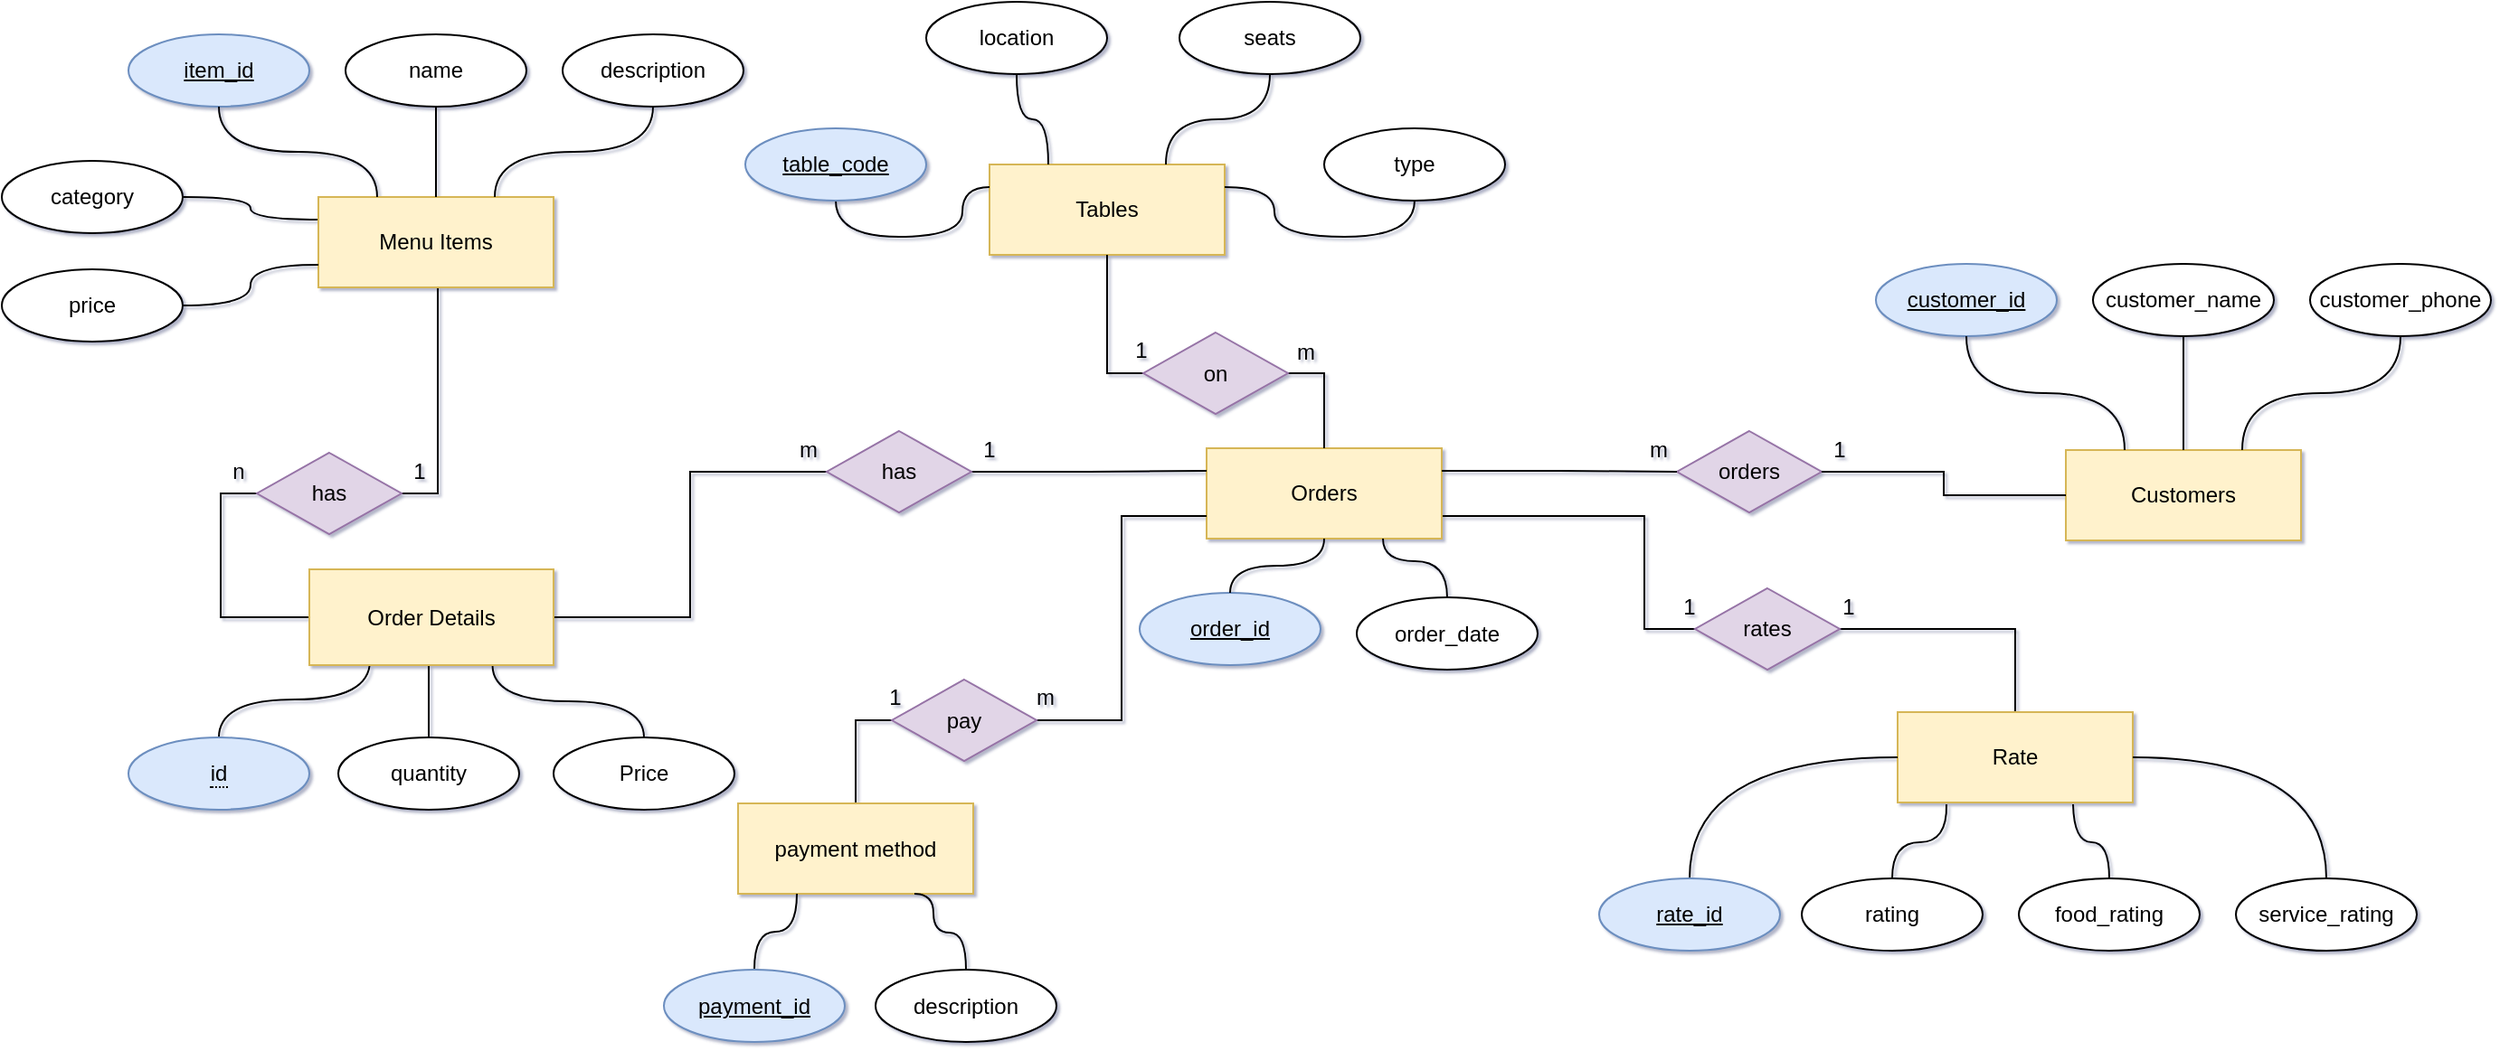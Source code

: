 <mxfile version="24.2.5" type="github">
  <diagram name="Page-1" id="CKj48DAWiWCRyITGraYO">
    <mxGraphModel dx="1434" dy="780" grid="1" gridSize="10" guides="1" tooltips="1" connect="1" arrows="1" fold="1" page="1" pageScale="1" pageWidth="1500" pageHeight="800" math="0" shadow="1">
      <root>
        <mxCell id="0" />
        <mxCell id="1" parent="0" />
        <mxCell id="1pBHq02dKkBtK17RjuQz-1" value="Customers" style="whiteSpace=wrap;html=1;align=center;fillColor=#fff2cc;strokeColor=#d6b656;" parent="1" vertex="1">
          <mxGeometry x="1176" y="394" width="130" height="50" as="geometry" />
        </mxCell>
        <mxCell id="1pBHq02dKkBtK17RjuQz-2" value="customer_id" style="ellipse;whiteSpace=wrap;html=1;align=center;fontStyle=4;fillColor=#dae8fc;strokeColor=#6c8ebf;" parent="1" vertex="1">
          <mxGeometry x="1071" y="291" width="100" height="40" as="geometry" />
        </mxCell>
        <mxCell id="1pBHq02dKkBtK17RjuQz-3" value="customer_name" style="ellipse;whiteSpace=wrap;html=1;align=center;" parent="1" vertex="1">
          <mxGeometry x="1191" y="291" width="100" height="40" as="geometry" />
        </mxCell>
        <mxCell id="1pBHq02dKkBtK17RjuQz-4" value="customer_phone" style="ellipse;whiteSpace=wrap;html=1;align=center;" parent="1" vertex="1">
          <mxGeometry x="1311" y="291" width="100" height="40" as="geometry" />
        </mxCell>
        <mxCell id="1pBHq02dKkBtK17RjuQz-6" value="" style="endArrow=none;html=1;rounded=0;exitX=0.5;exitY=1;exitDx=0;exitDy=0;entryX=0.25;entryY=0;entryDx=0;entryDy=0;edgeStyle=orthogonalEdgeStyle;curved=1;" parent="1" source="1pBHq02dKkBtK17RjuQz-2" target="1pBHq02dKkBtK17RjuQz-1" edge="1">
          <mxGeometry width="50" height="50" relative="1" as="geometry">
            <mxPoint x="1201" y="441" as="sourcePoint" />
            <mxPoint x="1251" y="391" as="targetPoint" />
          </mxGeometry>
        </mxCell>
        <mxCell id="1pBHq02dKkBtK17RjuQz-7" value="" style="endArrow=none;html=1;rounded=0;exitX=0.5;exitY=1;exitDx=0;exitDy=0;entryX=0.5;entryY=0;entryDx=0;entryDy=0;edgeStyle=orthogonalEdgeStyle;curved=1;" parent="1" source="1pBHq02dKkBtK17RjuQz-3" target="1pBHq02dKkBtK17RjuQz-1" edge="1">
          <mxGeometry width="50" height="50" relative="1" as="geometry">
            <mxPoint x="1201" y="441" as="sourcePoint" />
            <mxPoint x="1251" y="391" as="targetPoint" />
          </mxGeometry>
        </mxCell>
        <mxCell id="1pBHq02dKkBtK17RjuQz-8" value="" style="endArrow=none;html=1;rounded=0;exitX=0.5;exitY=1;exitDx=0;exitDy=0;entryX=0.75;entryY=0;entryDx=0;entryDy=0;edgeStyle=orthogonalEdgeStyle;curved=1;" parent="1" source="1pBHq02dKkBtK17RjuQz-4" target="1pBHq02dKkBtK17RjuQz-1" edge="1">
          <mxGeometry width="50" height="50" relative="1" as="geometry">
            <mxPoint x="1201" y="441" as="sourcePoint" />
            <mxPoint x="1251" y="391" as="targetPoint" />
          </mxGeometry>
        </mxCell>
        <mxCell id="Eqx65Gs6gH6JzsVylJfH-11" style="edgeStyle=orthogonalEdgeStyle;rounded=0;orthogonalLoop=1;jettySize=auto;html=1;exitX=1;exitY=0.75;exitDx=0;exitDy=0;entryX=0;entryY=0.5;entryDx=0;entryDy=0;endArrow=none;endFill=0;" parent="1" source="1pBHq02dKkBtK17RjuQz-9" target="Eqx65Gs6gH6JzsVylJfH-9" edge="1">
          <mxGeometry relative="1" as="geometry">
            <Array as="points">
              <mxPoint x="943" y="431" />
              <mxPoint x="943" y="493" />
            </Array>
          </mxGeometry>
        </mxCell>
        <mxCell id="1pBHq02dKkBtK17RjuQz-9" value="Orders" style="whiteSpace=wrap;html=1;align=center;fillColor=#fff2cc;strokeColor=#d6b656;" parent="1" vertex="1">
          <mxGeometry x="701" y="393" width="130" height="50" as="geometry" />
        </mxCell>
        <mxCell id="1pBHq02dKkBtK17RjuQz-11" value="&lt;u&gt;order_id&lt;/u&gt;" style="ellipse;whiteSpace=wrap;html=1;align=center;fillColor=#dae8fc;strokeColor=#6c8ebf;" parent="1" vertex="1">
          <mxGeometry x="664" y="473" width="100" height="40" as="geometry" />
        </mxCell>
        <mxCell id="1pBHq02dKkBtK17RjuQz-14" value="" style="endArrow=none;html=1;rounded=0;exitX=0.5;exitY=0;exitDx=0;exitDy=0;entryX=0.5;entryY=1;entryDx=0;entryDy=0;edgeStyle=orthogonalEdgeStyle;curved=1;" parent="1" source="1pBHq02dKkBtK17RjuQz-11" target="1pBHq02dKkBtK17RjuQz-9" edge="1">
          <mxGeometry width="50" height="50" relative="1" as="geometry">
            <mxPoint x="726" y="453" as="sourcePoint" />
            <mxPoint x="776" y="403" as="targetPoint" />
          </mxGeometry>
        </mxCell>
        <mxCell id="1pBHq02dKkBtK17RjuQz-16" value="orders" style="shape=rhombus;perimeter=rhombusPerimeter;whiteSpace=wrap;html=1;align=center;fillColor=#e1d5e7;strokeColor=#9673a6;" parent="1" vertex="1">
          <mxGeometry x="961" y="383.5" width="80" height="45" as="geometry" />
        </mxCell>
        <mxCell id="1pBHq02dKkBtK17RjuQz-17" value="" style="endArrow=none;html=1;rounded=0;exitX=1;exitY=0.25;exitDx=0;exitDy=0;entryX=0;entryY=0.5;entryDx=0;entryDy=0;edgeStyle=orthogonalEdgeStyle;" parent="1" source="1pBHq02dKkBtK17RjuQz-9" target="1pBHq02dKkBtK17RjuQz-16" edge="1">
          <mxGeometry relative="1" as="geometry">
            <mxPoint x="921" y="403" as="sourcePoint" />
            <mxPoint x="1081" y="403" as="targetPoint" />
          </mxGeometry>
        </mxCell>
        <mxCell id="1pBHq02dKkBtK17RjuQz-18" value="" style="endArrow=none;html=1;rounded=0;entryX=0;entryY=0.5;entryDx=0;entryDy=0;exitX=1;exitY=0.5;exitDx=0;exitDy=0;edgeStyle=orthogonalEdgeStyle;" parent="1" source="1pBHq02dKkBtK17RjuQz-16" target="1pBHq02dKkBtK17RjuQz-1" edge="1">
          <mxGeometry relative="1" as="geometry">
            <mxPoint x="921" y="391" as="sourcePoint" />
            <mxPoint x="1081" y="391" as="targetPoint" />
          </mxGeometry>
        </mxCell>
        <mxCell id="1pBHq02dKkBtK17RjuQz-19" value="1" style="text;html=1;strokeColor=none;fillColor=none;align=center;verticalAlign=middle;whiteSpace=wrap;rounded=0;" parent="1" vertex="1">
          <mxGeometry x="1041" y="383.5" width="20" height="20" as="geometry" />
        </mxCell>
        <mxCell id="1pBHq02dKkBtK17RjuQz-22" value="m" style="text;html=1;strokeColor=none;fillColor=none;align=center;verticalAlign=middle;whiteSpace=wrap;rounded=0;" parent="1" vertex="1">
          <mxGeometry x="941" y="383.5" width="20" height="20" as="geometry" />
        </mxCell>
        <mxCell id="1pBHq02dKkBtK17RjuQz-91" style="edgeStyle=orthogonalEdgeStyle;rounded=0;orthogonalLoop=1;jettySize=auto;html=1;entryX=0;entryY=0.5;entryDx=0;entryDy=0;endArrow=none;endFill=0;exitX=0;exitY=0.5;exitDx=0;exitDy=0;" parent="1" source="1pBHq02dKkBtK17RjuQz-92" target="1pBHq02dKkBtK17RjuQz-44" edge="1">
          <mxGeometry relative="1" as="geometry">
            <mxPoint x="181" y="483" as="sourcePoint" />
          </mxGeometry>
        </mxCell>
        <mxCell id="1pBHq02dKkBtK17RjuQz-89" style="edgeStyle=orthogonalEdgeStyle;rounded=0;orthogonalLoop=1;jettySize=auto;html=1;exitX=0.5;exitY=0;exitDx=0;exitDy=0;entryX=0.25;entryY=1;entryDx=0;entryDy=0;curved=1;endArrow=none;endFill=0;" parent="1" source="1pBHq02dKkBtK17RjuQz-93" edge="1">
          <mxGeometry relative="1" as="geometry">
            <mxPoint x="151" y="549" as="sourcePoint" />
            <mxPoint x="238.5" y="510" as="targetPoint" />
          </mxGeometry>
        </mxCell>
        <mxCell id="1pBHq02dKkBtK17RjuQz-88" style="edgeStyle=orthogonalEdgeStyle;rounded=0;orthogonalLoop=1;jettySize=auto;html=1;exitX=0.5;exitY=0;exitDx=0;exitDy=0;entryX=0.5;entryY=1;entryDx=0;entryDy=0;endArrow=none;endFill=0;" parent="1" source="1pBHq02dKkBtK17RjuQz-26" edge="1">
          <mxGeometry relative="1" as="geometry">
            <mxPoint x="271" y="510" as="targetPoint" />
          </mxGeometry>
        </mxCell>
        <mxCell id="1pBHq02dKkBtK17RjuQz-26" value="quantity" style="ellipse;whiteSpace=wrap;html=1;align=center;" parent="1" vertex="1">
          <mxGeometry x="221" y="553" width="100" height="40" as="geometry" />
        </mxCell>
        <mxCell id="1pBHq02dKkBtK17RjuQz-35" style="edgeStyle=orthogonalEdgeStyle;rounded=0;orthogonalLoop=1;jettySize=auto;html=1;exitX=1;exitY=0.5;exitDx=0;exitDy=0;entryX=0;entryY=0.25;entryDx=0;entryDy=0;endArrow=none;endFill=0;" parent="1" source="1pBHq02dKkBtK17RjuQz-31" target="1pBHq02dKkBtK17RjuQz-9" edge="1">
          <mxGeometry relative="1" as="geometry">
            <mxPoint x="621" y="418.19" as="targetPoint" />
          </mxGeometry>
        </mxCell>
        <mxCell id="1pBHq02dKkBtK17RjuQz-36" style="edgeStyle=orthogonalEdgeStyle;rounded=0;orthogonalLoop=1;jettySize=auto;html=1;exitX=0;exitY=0.5;exitDx=0;exitDy=0;endArrow=none;endFill=0;entryX=1;entryY=0.5;entryDx=0;entryDy=0;" parent="1" source="1pBHq02dKkBtK17RjuQz-31" target="1pBHq02dKkBtK17RjuQz-92" edge="1">
          <mxGeometry relative="1" as="geometry">
            <mxPoint x="361" y="473" as="targetPoint" />
          </mxGeometry>
        </mxCell>
        <mxCell id="1pBHq02dKkBtK17RjuQz-31" value="has" style="shape=rhombus;perimeter=rhombusPerimeter;whiteSpace=wrap;html=1;align=center;fillColor=#e1d5e7;strokeColor=#9673a6;" parent="1" vertex="1">
          <mxGeometry x="491" y="383.5" width="80" height="45" as="geometry" />
        </mxCell>
        <mxCell id="1pBHq02dKkBtK17RjuQz-32" value="1" style="text;html=1;strokeColor=none;fillColor=none;align=center;verticalAlign=middle;whiteSpace=wrap;rounded=0;" parent="1" vertex="1">
          <mxGeometry x="571" y="383.5" width="20" height="20" as="geometry" />
        </mxCell>
        <mxCell id="1pBHq02dKkBtK17RjuQz-33" value="m" style="text;html=1;strokeColor=none;fillColor=none;align=center;verticalAlign=middle;whiteSpace=wrap;rounded=0;" parent="1" vertex="1">
          <mxGeometry x="471" y="383.5" width="20" height="20" as="geometry" />
        </mxCell>
        <mxCell id="OrRnSGX2ShkKy7RaUKmp-2" style="edgeStyle=orthogonalEdgeStyle;rounded=0;orthogonalLoop=1;jettySize=auto;html=1;exitX=0.5;exitY=0;exitDx=0;exitDy=0;entryX=0.75;entryY=1;entryDx=0;entryDy=0;curved=1;endArrow=none;endFill=0;" parent="1" source="1pBHq02dKkBtK17RjuQz-34" target="1pBHq02dKkBtK17RjuQz-92" edge="1">
          <mxGeometry relative="1" as="geometry" />
        </mxCell>
        <mxCell id="1pBHq02dKkBtK17RjuQz-34" value="Price" style="ellipse;whiteSpace=wrap;html=1;align=center;" parent="1" vertex="1">
          <mxGeometry x="340" y="553" width="100" height="40" as="geometry" />
        </mxCell>
        <mxCell id="1pBHq02dKkBtK17RjuQz-55" style="edgeStyle=orthogonalEdgeStyle;rounded=0;orthogonalLoop=1;jettySize=auto;html=1;exitX=0;exitY=0.25;exitDx=0;exitDy=0;entryX=1;entryY=0.5;entryDx=0;entryDy=0;curved=1;endArrow=none;endFill=0;" parent="1" source="1pBHq02dKkBtK17RjuQz-37" target="1pBHq02dKkBtK17RjuQz-51" edge="1">
          <mxGeometry relative="1" as="geometry" />
        </mxCell>
        <mxCell id="1pBHq02dKkBtK17RjuQz-90" style="edgeStyle=orthogonalEdgeStyle;rounded=0;orthogonalLoop=1;jettySize=auto;html=1;exitX=0.5;exitY=1;exitDx=0;exitDy=0;entryX=1;entryY=0.5;entryDx=0;entryDy=0;endArrow=none;endFill=0;" parent="1" source="1pBHq02dKkBtK17RjuQz-37" target="1pBHq02dKkBtK17RjuQz-44" edge="1">
          <mxGeometry relative="1" as="geometry">
            <Array as="points">
              <mxPoint x="246" y="304" />
              <mxPoint x="276" y="304" />
              <mxPoint x="276" y="418" />
            </Array>
          </mxGeometry>
        </mxCell>
        <mxCell id="1pBHq02dKkBtK17RjuQz-37" value="Menu Items" style="whiteSpace=wrap;html=1;align=center;fillColor=#fff2cc;strokeColor=#d6b656;" parent="1" vertex="1">
          <mxGeometry x="210" y="254" width="130" height="50" as="geometry" />
        </mxCell>
        <mxCell id="1pBHq02dKkBtK17RjuQz-38" value="item_id" style="ellipse;whiteSpace=wrap;html=1;align=center;fontStyle=4;fillColor=#dae8fc;strokeColor=#6c8ebf;" parent="1" vertex="1">
          <mxGeometry x="105" y="164" width="100" height="40" as="geometry" />
        </mxCell>
        <mxCell id="1pBHq02dKkBtK17RjuQz-39" value="name" style="ellipse;whiteSpace=wrap;html=1;align=center;" parent="1" vertex="1">
          <mxGeometry x="225" y="164" width="100" height="40" as="geometry" />
        </mxCell>
        <mxCell id="1pBHq02dKkBtK17RjuQz-40" value="" style="endArrow=none;html=1;rounded=0;exitX=0.5;exitY=1;exitDx=0;exitDy=0;entryX=0.25;entryY=0;entryDx=0;entryDy=0;edgeStyle=orthogonalEdgeStyle;curved=1;" parent="1" source="1pBHq02dKkBtK17RjuQz-38" target="1pBHq02dKkBtK17RjuQz-37" edge="1">
          <mxGeometry width="50" height="50" relative="1" as="geometry">
            <mxPoint x="235" y="314" as="sourcePoint" />
            <mxPoint x="285" y="264" as="targetPoint" />
          </mxGeometry>
        </mxCell>
        <mxCell id="1pBHq02dKkBtK17RjuQz-41" value="" style="endArrow=none;html=1;rounded=0;exitX=0.5;exitY=1;exitDx=0;exitDy=0;entryX=0.5;entryY=0;entryDx=0;entryDy=0;edgeStyle=orthogonalEdgeStyle;curved=1;" parent="1" source="1pBHq02dKkBtK17RjuQz-39" target="1pBHq02dKkBtK17RjuQz-37" edge="1">
          <mxGeometry width="50" height="50" relative="1" as="geometry">
            <mxPoint x="235" y="314" as="sourcePoint" />
            <mxPoint x="285" y="264" as="targetPoint" />
          </mxGeometry>
        </mxCell>
        <mxCell id="1pBHq02dKkBtK17RjuQz-42" value="" style="endArrow=none;html=1;rounded=0;exitX=0.5;exitY=1;exitDx=0;exitDy=0;entryX=0.75;entryY=0;entryDx=0;entryDy=0;edgeStyle=orthogonalEdgeStyle;curved=1;" parent="1" source="1pBHq02dKkBtK17RjuQz-49" target="1pBHq02dKkBtK17RjuQz-37" edge="1">
          <mxGeometry width="50" height="50" relative="1" as="geometry">
            <mxPoint x="395.0" y="204" as="sourcePoint" />
            <mxPoint x="285" y="264" as="targetPoint" />
          </mxGeometry>
        </mxCell>
        <mxCell id="1pBHq02dKkBtK17RjuQz-44" value="has" style="shape=rhombus;perimeter=rhombusPerimeter;whiteSpace=wrap;html=1;align=center;fillColor=#e1d5e7;strokeColor=#9673a6;" parent="1" vertex="1">
          <mxGeometry x="176" y="395.5" width="80" height="45" as="geometry" />
        </mxCell>
        <mxCell id="1pBHq02dKkBtK17RjuQz-45" value="1" style="text;html=1;strokeColor=none;fillColor=none;align=center;verticalAlign=middle;whiteSpace=wrap;rounded=0;" parent="1" vertex="1">
          <mxGeometry x="256" y="395.5" width="20" height="20" as="geometry" />
        </mxCell>
        <mxCell id="1pBHq02dKkBtK17RjuQz-46" value="n" style="text;html=1;strokeColor=none;fillColor=none;align=center;verticalAlign=middle;whiteSpace=wrap;rounded=0;" parent="1" vertex="1">
          <mxGeometry x="156" y="395.5" width="20" height="20" as="geometry" />
        </mxCell>
        <mxCell id="1pBHq02dKkBtK17RjuQz-49" value="description" style="ellipse;whiteSpace=wrap;html=1;align=center;" parent="1" vertex="1">
          <mxGeometry x="345" y="164" width="100" height="40" as="geometry" />
        </mxCell>
        <mxCell id="1pBHq02dKkBtK17RjuQz-51" value="category" style="ellipse;whiteSpace=wrap;html=1;align=center;" parent="1" vertex="1">
          <mxGeometry x="35" y="234" width="100" height="40" as="geometry" />
        </mxCell>
        <mxCell id="1pBHq02dKkBtK17RjuQz-56" style="edgeStyle=orthogonalEdgeStyle;rounded=0;orthogonalLoop=1;jettySize=auto;html=1;exitX=1;exitY=0.5;exitDx=0;exitDy=0;entryX=0;entryY=0.75;entryDx=0;entryDy=0;curved=1;endArrow=none;endFill=0;" parent="1" source="1pBHq02dKkBtK17RjuQz-52" target="1pBHq02dKkBtK17RjuQz-37" edge="1">
          <mxGeometry relative="1" as="geometry" />
        </mxCell>
        <mxCell id="1pBHq02dKkBtK17RjuQz-52" value="price" style="ellipse;whiteSpace=wrap;html=1;align=center;" parent="1" vertex="1">
          <mxGeometry x="35" y="294" width="100" height="40" as="geometry" />
        </mxCell>
        <mxCell id="1pBHq02dKkBtK17RjuQz-110" style="edgeStyle=orthogonalEdgeStyle;rounded=0;orthogonalLoop=1;jettySize=auto;html=1;exitX=0.5;exitY=0;exitDx=0;exitDy=0;entryX=0.75;entryY=1;entryDx=0;entryDy=0;curved=1;endArrow=none;endFill=0;" parent="1" source="1pBHq02dKkBtK17RjuQz-57" target="1pBHq02dKkBtK17RjuQz-9" edge="1">
          <mxGeometry relative="1" as="geometry" />
        </mxCell>
        <mxCell id="1pBHq02dKkBtK17RjuQz-57" value="order_date" style="ellipse;whiteSpace=wrap;html=1;align=center;" parent="1" vertex="1">
          <mxGeometry x="784" y="475.5" width="100" height="40" as="geometry" />
        </mxCell>
        <mxCell id="1pBHq02dKkBtK17RjuQz-60" value="Tables" style="whiteSpace=wrap;html=1;align=center;fillColor=#fff2cc;strokeColor=#d6b656;" parent="1" vertex="1">
          <mxGeometry x="581" y="236" width="130" height="50" as="geometry" />
        </mxCell>
        <mxCell id="1pBHq02dKkBtK17RjuQz-82" style="edgeStyle=orthogonalEdgeStyle;rounded=0;orthogonalLoop=1;jettySize=auto;html=1;exitX=0.5;exitY=1;exitDx=0;exitDy=0;entryX=0;entryY=0.25;entryDx=0;entryDy=0;curved=1;endArrow=none;endFill=0;" parent="1" source="1pBHq02dKkBtK17RjuQz-61" target="1pBHq02dKkBtK17RjuQz-60" edge="1">
          <mxGeometry relative="1" as="geometry" />
        </mxCell>
        <mxCell id="1pBHq02dKkBtK17RjuQz-61" value="table_code" style="ellipse;whiteSpace=wrap;html=1;align=center;fontStyle=4;fillColor=#dae8fc;strokeColor=#6c8ebf;" parent="1" vertex="1">
          <mxGeometry x="446" y="216" width="100" height="40" as="geometry" />
        </mxCell>
        <mxCell id="1pBHq02dKkBtK17RjuQz-83" style="edgeStyle=orthogonalEdgeStyle;rounded=0;orthogonalLoop=1;jettySize=auto;html=1;exitX=0.5;exitY=1;exitDx=0;exitDy=0;entryX=0.25;entryY=0;entryDx=0;entryDy=0;curved=1;endArrow=none;endFill=0;" parent="1" source="1pBHq02dKkBtK17RjuQz-62" target="1pBHq02dKkBtK17RjuQz-60" edge="1">
          <mxGeometry relative="1" as="geometry" />
        </mxCell>
        <mxCell id="1pBHq02dKkBtK17RjuQz-62" value="location" style="ellipse;whiteSpace=wrap;html=1;align=center;" parent="1" vertex="1">
          <mxGeometry x="546" y="146" width="100" height="40" as="geometry" />
        </mxCell>
        <mxCell id="1pBHq02dKkBtK17RjuQz-78" style="edgeStyle=orthogonalEdgeStyle;rounded=0;orthogonalLoop=1;jettySize=auto;html=1;exitX=0.5;exitY=1;exitDx=0;exitDy=0;entryX=0.75;entryY=0;entryDx=0;entryDy=0;endArrow=none;endFill=0;curved=1;" parent="1" source="1pBHq02dKkBtK17RjuQz-63" target="1pBHq02dKkBtK17RjuQz-60" edge="1">
          <mxGeometry relative="1" as="geometry" />
        </mxCell>
        <mxCell id="1pBHq02dKkBtK17RjuQz-63" value="seats" style="ellipse;whiteSpace=wrap;html=1;align=center;" parent="1" vertex="1">
          <mxGeometry x="686" y="146" width="100" height="40" as="geometry" />
        </mxCell>
        <mxCell id="1pBHq02dKkBtK17RjuQz-81" style="edgeStyle=orthogonalEdgeStyle;rounded=0;orthogonalLoop=1;jettySize=auto;html=1;exitX=0.5;exitY=1;exitDx=0;exitDy=0;entryX=1;entryY=0.25;entryDx=0;entryDy=0;curved=1;endArrow=none;endFill=0;" parent="1" source="1pBHq02dKkBtK17RjuQz-67" target="1pBHq02dKkBtK17RjuQz-60" edge="1">
          <mxGeometry relative="1" as="geometry" />
        </mxCell>
        <mxCell id="1pBHq02dKkBtK17RjuQz-67" value="type" style="ellipse;whiteSpace=wrap;html=1;align=center;" parent="1" vertex="1">
          <mxGeometry x="766" y="216" width="100" height="40" as="geometry" />
        </mxCell>
        <mxCell id="1pBHq02dKkBtK17RjuQz-84" style="edgeStyle=orthogonalEdgeStyle;rounded=0;orthogonalLoop=1;jettySize=auto;html=1;exitX=0;exitY=0.5;exitDx=0;exitDy=0;entryX=0.5;entryY=1;entryDx=0;entryDy=0;endArrow=none;endFill=0;" parent="1" source="1pBHq02dKkBtK17RjuQz-73" target="1pBHq02dKkBtK17RjuQz-60" edge="1">
          <mxGeometry relative="1" as="geometry" />
        </mxCell>
        <mxCell id="1pBHq02dKkBtK17RjuQz-86" style="edgeStyle=orthogonalEdgeStyle;rounded=0;orthogonalLoop=1;jettySize=auto;html=1;exitX=1;exitY=0.5;exitDx=0;exitDy=0;entryX=0.5;entryY=0;entryDx=0;entryDy=0;endArrow=none;endFill=0;" parent="1" source="1pBHq02dKkBtK17RjuQz-73" target="1pBHq02dKkBtK17RjuQz-9" edge="1">
          <mxGeometry relative="1" as="geometry" />
        </mxCell>
        <mxCell id="1pBHq02dKkBtK17RjuQz-73" value="on" style="shape=rhombus;perimeter=rhombusPerimeter;whiteSpace=wrap;html=1;align=center;fillColor=#e1d5e7;strokeColor=#9673a6;" parent="1" vertex="1">
          <mxGeometry x="666" y="329" width="80" height="45" as="geometry" />
        </mxCell>
        <mxCell id="1pBHq02dKkBtK17RjuQz-74" value="1" style="text;html=1;strokeColor=none;fillColor=none;align=center;verticalAlign=middle;whiteSpace=wrap;rounded=0;" parent="1" vertex="1">
          <mxGeometry x="655" y="329" width="20" height="20" as="geometry" />
        </mxCell>
        <mxCell id="1pBHq02dKkBtK17RjuQz-75" value="m" style="text;html=1;strokeColor=none;fillColor=none;align=center;verticalAlign=middle;whiteSpace=wrap;rounded=0;" parent="1" vertex="1">
          <mxGeometry x="746" y="330" width="20" height="20" as="geometry" />
        </mxCell>
        <mxCell id="1pBHq02dKkBtK17RjuQz-92" value="Order Details" style="whiteSpace=wrap;html=1;align=center;fillColor=#fff2cc;strokeColor=#d6b656;" parent="1" vertex="1">
          <mxGeometry x="205" y="460" width="135" height="53" as="geometry" />
        </mxCell>
        <mxCell id="1pBHq02dKkBtK17RjuQz-93" value="&lt;span style=&quot;border-bottom: 1px dotted&quot;&gt;id&lt;/span&gt;" style="ellipse;whiteSpace=wrap;html=1;align=center;fillColor=#dae8fc;strokeColor=#6c8ebf;" parent="1" vertex="1">
          <mxGeometry x="105" y="553" width="100" height="40" as="geometry" />
        </mxCell>
        <mxCell id="Eqx65Gs6gH6JzsVylJfH-10" style="edgeStyle=orthogonalEdgeStyle;rounded=0;orthogonalLoop=1;jettySize=auto;html=1;exitX=0.5;exitY=0;exitDx=0;exitDy=0;entryX=1;entryY=0.5;entryDx=0;entryDy=0;endArrow=none;endFill=0;" parent="1" source="Eqx65Gs6gH6JzsVylJfH-3" target="Eqx65Gs6gH6JzsVylJfH-9" edge="1">
          <mxGeometry relative="1" as="geometry" />
        </mxCell>
        <mxCell id="Eqx65Gs6gH6JzsVylJfH-3" value="Rate" style="whiteSpace=wrap;html=1;align=center;fillColor=#fff2cc;strokeColor=#d6b656;" parent="1" vertex="1">
          <mxGeometry x="1083" y="539" width="130" height="50" as="geometry" />
        </mxCell>
        <mxCell id="93BB4N5GSRnZrMejFAiB-12" style="edgeStyle=orthogonalEdgeStyle;rounded=0;orthogonalLoop=1;jettySize=auto;html=1;entryX=0;entryY=0.5;entryDx=0;entryDy=0;curved=1;endArrow=none;endFill=0;" parent="1" source="Eqx65Gs6gH6JzsVylJfH-4" target="Eqx65Gs6gH6JzsVylJfH-3" edge="1">
          <mxGeometry relative="1" as="geometry">
            <Array as="points">
              <mxPoint x="968" y="564" />
            </Array>
          </mxGeometry>
        </mxCell>
        <mxCell id="Eqx65Gs6gH6JzsVylJfH-4" value="rate_id" style="ellipse;whiteSpace=wrap;html=1;align=center;fontStyle=4;fillColor=#dae8fc;strokeColor=#6c8ebf;" parent="1" vertex="1">
          <mxGeometry x="918" y="631" width="100" height="40" as="geometry" />
        </mxCell>
        <mxCell id="93BB4N5GSRnZrMejFAiB-13" style="edgeStyle=orthogonalEdgeStyle;rounded=0;orthogonalLoop=1;jettySize=auto;html=1;endArrow=none;endFill=0;curved=1;" parent="1" source="Eqx65Gs6gH6JzsVylJfH-6" edge="1">
          <mxGeometry relative="1" as="geometry">
            <mxPoint x="1110" y="590.0" as="targetPoint" />
          </mxGeometry>
        </mxCell>
        <mxCell id="Eqx65Gs6gH6JzsVylJfH-6" value="rating" style="ellipse;whiteSpace=wrap;html=1;align=center;" parent="1" vertex="1">
          <mxGeometry x="1030" y="631" width="100" height="40" as="geometry" />
        </mxCell>
        <mxCell id="Eqx65Gs6gH6JzsVylJfH-9" value="rates" style="shape=rhombus;perimeter=rhombusPerimeter;whiteSpace=wrap;html=1;align=center;fillColor=#e1d5e7;strokeColor=#9673a6;" parent="1" vertex="1">
          <mxGeometry x="971" y="470.5" width="80" height="45" as="geometry" />
        </mxCell>
        <mxCell id="Eqx65Gs6gH6JzsVylJfH-12" value="1" style="text;html=1;strokeColor=none;fillColor=none;align=center;verticalAlign=middle;whiteSpace=wrap;rounded=0;" parent="1" vertex="1">
          <mxGeometry x="1046" y="470.5" width="20" height="20" as="geometry" />
        </mxCell>
        <mxCell id="Eqx65Gs6gH6JzsVylJfH-13" value="1" style="text;html=1;strokeColor=none;fillColor=none;align=center;verticalAlign=middle;whiteSpace=wrap;rounded=0;" parent="1" vertex="1">
          <mxGeometry x="958" y="470.5" width="20" height="20" as="geometry" />
        </mxCell>
        <mxCell id="Eqx65Gs6gH6JzsVylJfH-25" style="edgeStyle=orthogonalEdgeStyle;rounded=0;orthogonalLoop=1;jettySize=auto;html=1;exitX=0.5;exitY=0;exitDx=0;exitDy=0;entryX=0;entryY=0.5;entryDx=0;entryDy=0;endArrow=none;endFill=0;" parent="1" source="Eqx65Gs6gH6JzsVylJfH-15" target="Eqx65Gs6gH6JzsVylJfH-20" edge="1">
          <mxGeometry relative="1" as="geometry">
            <mxPoint x="523" y="551" as="targetPoint" />
          </mxGeometry>
        </mxCell>
        <mxCell id="Eqx65Gs6gH6JzsVylJfH-15" value="payment method" style="whiteSpace=wrap;html=1;align=center;fillColor=#fff2cc;strokeColor=#d6b656;" parent="1" vertex="1">
          <mxGeometry x="442" y="589.5" width="130" height="50" as="geometry" />
        </mxCell>
        <mxCell id="Eqx65Gs6gH6JzsVylJfH-16" style="edgeStyle=orthogonalEdgeStyle;rounded=0;orthogonalLoop=1;jettySize=auto;html=1;exitX=0.5;exitY=0;exitDx=0;exitDy=0;entryX=0.25;entryY=1;entryDx=0;entryDy=0;curved=1;endArrow=none;endFill=0;" parent="1" source="Eqx65Gs6gH6JzsVylJfH-17" target="Eqx65Gs6gH6JzsVylJfH-15" edge="1">
          <mxGeometry relative="1" as="geometry" />
        </mxCell>
        <mxCell id="Eqx65Gs6gH6JzsVylJfH-17" value="payment_id" style="ellipse;whiteSpace=wrap;html=1;align=center;fontStyle=4;fillColor=#dae8fc;strokeColor=#6c8ebf;" parent="1" vertex="1">
          <mxGeometry x="401" y="681.5" width="100" height="40" as="geometry" />
        </mxCell>
        <mxCell id="Eqx65Gs6gH6JzsVylJfH-18" style="edgeStyle=orthogonalEdgeStyle;rounded=0;orthogonalLoop=1;jettySize=auto;html=1;exitX=0.5;exitY=0;exitDx=0;exitDy=0;entryX=0.75;entryY=1;entryDx=0;entryDy=0;curved=1;endArrow=none;endFill=0;" parent="1" source="Eqx65Gs6gH6JzsVylJfH-19" target="Eqx65Gs6gH6JzsVylJfH-15" edge="1">
          <mxGeometry relative="1" as="geometry">
            <Array as="points">
              <mxPoint x="568" y="661" />
              <mxPoint x="550" y="661" />
              <mxPoint x="550" y="640" />
            </Array>
          </mxGeometry>
        </mxCell>
        <mxCell id="Eqx65Gs6gH6JzsVylJfH-19" value="description" style="ellipse;whiteSpace=wrap;html=1;align=center;" parent="1" vertex="1">
          <mxGeometry x="518" y="681.5" width="100" height="40" as="geometry" />
        </mxCell>
        <mxCell id="Eqx65Gs6gH6JzsVylJfH-26" style="edgeStyle=orthogonalEdgeStyle;rounded=0;orthogonalLoop=1;jettySize=auto;html=1;exitX=1;exitY=0.5;exitDx=0;exitDy=0;entryX=0;entryY=0.75;entryDx=0;entryDy=0;endArrow=none;endFill=0;" parent="1" source="Eqx65Gs6gH6JzsVylJfH-20" target="1pBHq02dKkBtK17RjuQz-9" edge="1">
          <mxGeometry relative="1" as="geometry" />
        </mxCell>
        <mxCell id="Eqx65Gs6gH6JzsVylJfH-20" value="pay" style="shape=rhombus;perimeter=rhombusPerimeter;whiteSpace=wrap;html=1;align=center;fillColor=#e1d5e7;strokeColor=#9673a6;" parent="1" vertex="1">
          <mxGeometry x="527" y="521" width="80" height="45" as="geometry" />
        </mxCell>
        <mxCell id="Eqx65Gs6gH6JzsVylJfH-21" value="m" style="text;html=1;strokeColor=none;fillColor=none;align=center;verticalAlign=middle;whiteSpace=wrap;rounded=0;" parent="1" vertex="1">
          <mxGeometry x="602" y="521" width="20" height="20" as="geometry" />
        </mxCell>
        <mxCell id="Eqx65Gs6gH6JzsVylJfH-22" value="1" style="text;html=1;strokeColor=none;fillColor=none;align=center;verticalAlign=middle;whiteSpace=wrap;rounded=0;" parent="1" vertex="1">
          <mxGeometry x="519" y="521" width="20" height="20" as="geometry" />
        </mxCell>
        <mxCell id="93BB4N5GSRnZrMejFAiB-14" style="edgeStyle=orthogonalEdgeStyle;rounded=0;orthogonalLoop=1;jettySize=auto;html=1;curved=1;endArrow=none;endFill=0;" parent="1" source="93BB4N5GSRnZrMejFAiB-1" edge="1">
          <mxGeometry relative="1" as="geometry">
            <mxPoint x="1180" y="590.0" as="targetPoint" />
          </mxGeometry>
        </mxCell>
        <mxCell id="93BB4N5GSRnZrMejFAiB-1" value="food_rating" style="ellipse;whiteSpace=wrap;html=1;align=center;" parent="1" vertex="1">
          <mxGeometry x="1150" y="631" width="100" height="40" as="geometry" />
        </mxCell>
        <mxCell id="93BB4N5GSRnZrMejFAiB-15" style="edgeStyle=orthogonalEdgeStyle;rounded=0;orthogonalLoop=1;jettySize=auto;html=1;entryX=1;entryY=0.5;entryDx=0;entryDy=0;endArrow=none;endFill=0;curved=1;" parent="1" source="93BB4N5GSRnZrMejFAiB-2" target="Eqx65Gs6gH6JzsVylJfH-3" edge="1">
          <mxGeometry relative="1" as="geometry">
            <Array as="points">
              <mxPoint x="1320" y="564" />
            </Array>
          </mxGeometry>
        </mxCell>
        <mxCell id="93BB4N5GSRnZrMejFAiB-2" value="service_rating" style="ellipse;whiteSpace=wrap;html=1;align=center;" parent="1" vertex="1">
          <mxGeometry x="1270" y="631" width="100" height="40" as="geometry" />
        </mxCell>
      </root>
    </mxGraphModel>
  </diagram>
</mxfile>
